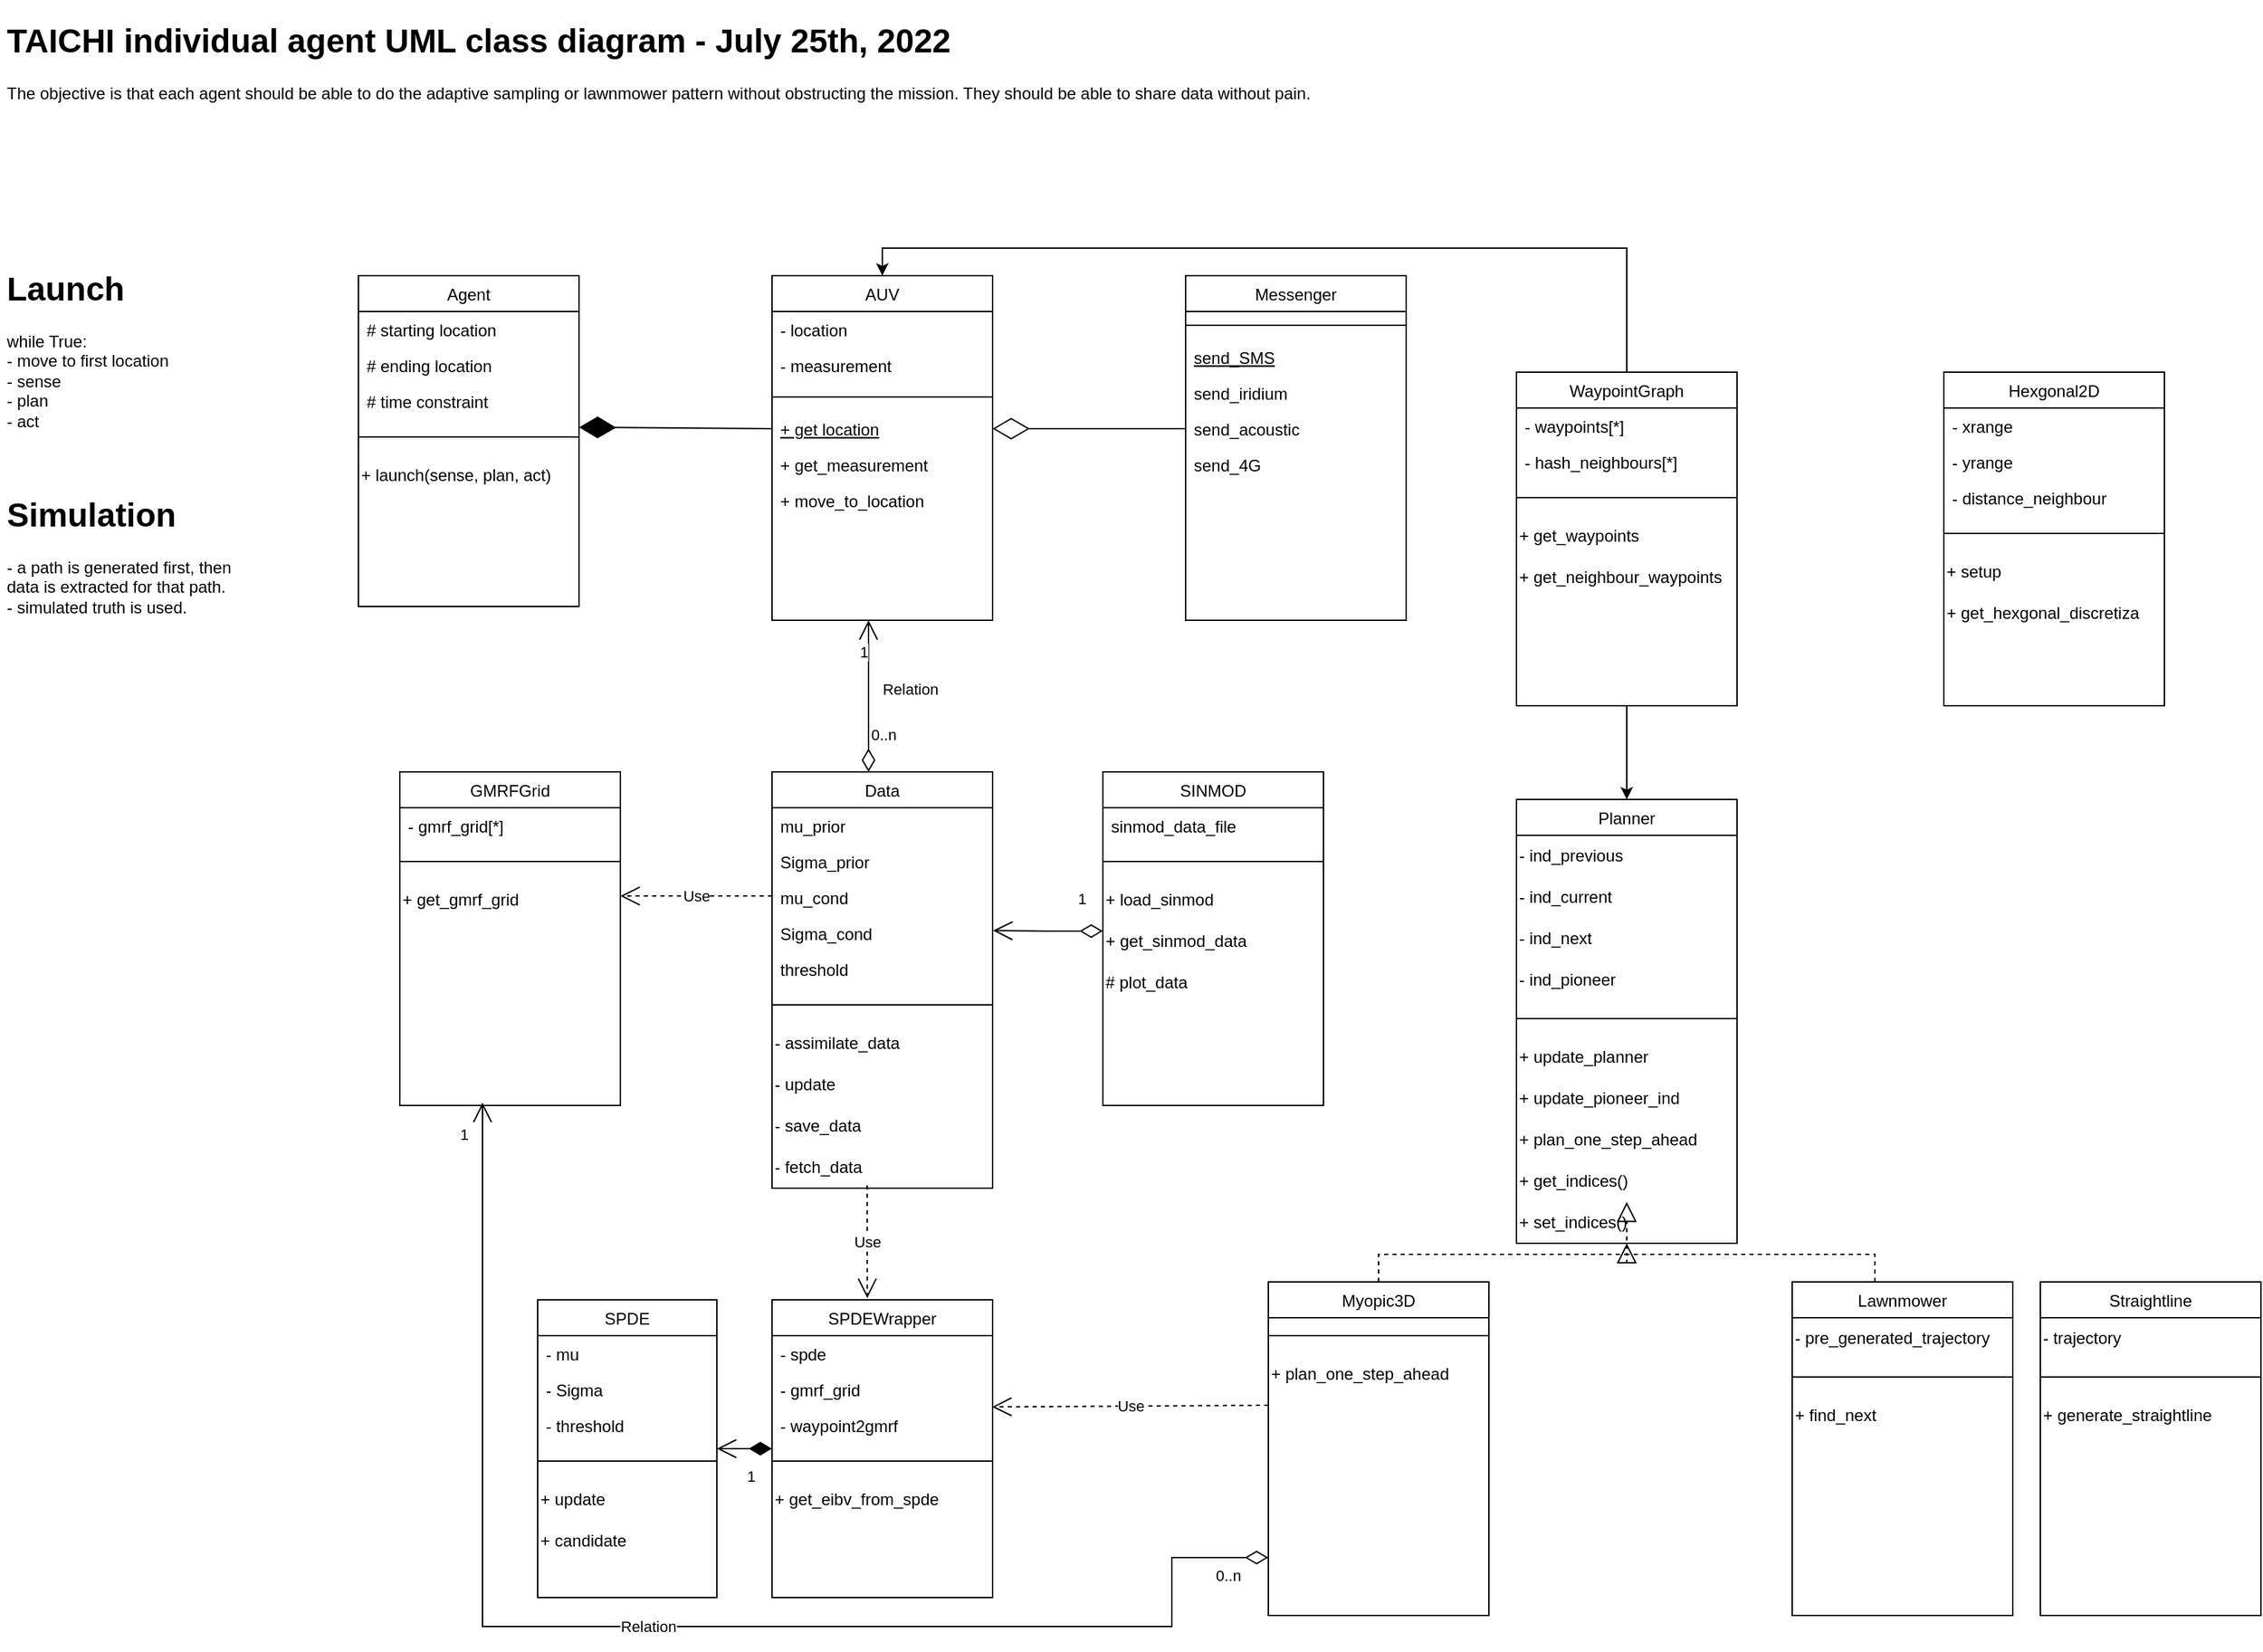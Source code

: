 <mxfile version="19.0.3" type="device"><diagram id="C5RBs43oDa-KdzZeNtuy" name="Page-1"><mxGraphModel dx="1666" dy="852" grid="1" gridSize="10" guides="1" tooltips="1" connect="1" arrows="1" fold="1" page="1" pageScale="1" pageWidth="4681" pageHeight="3300" math="0" shadow="0"><root><mxCell id="WIyWlLk6GJQsqaUBKTNV-0"/><mxCell id="WIyWlLk6GJQsqaUBKTNV-1" parent="WIyWlLk6GJQsqaUBKTNV-0"/><mxCell id="u6cWLPm3TQ6t4aNCsoLh-6" value="Agent" style="swimlane;fontStyle=0;align=center;verticalAlign=top;childLayout=stackLayout;horizontal=1;startSize=26;horizontalStack=0;resizeParent=1;resizeLast=0;collapsible=1;marginBottom=0;rounded=0;shadow=0;strokeWidth=1;" parent="WIyWlLk6GJQsqaUBKTNV-1" vertex="1"><mxGeometry x="350" y="490" width="160" height="240" as="geometry"><mxRectangle x="130" y="380" width="160" height="26" as="alternateBounds"/></mxGeometry></mxCell><mxCell id="u6cWLPm3TQ6t4aNCsoLh-7" value="# starting location" style="text;align=left;verticalAlign=top;spacingLeft=4;spacingRight=4;overflow=hidden;rotatable=0;points=[[0,0.5],[1,0.5]];portConstraint=eastwest;" parent="u6cWLPm3TQ6t4aNCsoLh-6" vertex="1"><mxGeometry y="26" width="160" height="26" as="geometry"/></mxCell><mxCell id="u6cWLPm3TQ6t4aNCsoLh-8" value="# ending location" style="text;align=left;verticalAlign=top;spacingLeft=4;spacingRight=4;overflow=hidden;rotatable=0;points=[[0,0.5],[1,0.5]];portConstraint=eastwest;rounded=0;shadow=0;html=0;" parent="u6cWLPm3TQ6t4aNCsoLh-6" vertex="1"><mxGeometry y="52" width="160" height="26" as="geometry"/></mxCell><mxCell id="u6cWLPm3TQ6t4aNCsoLh-19" value="# time constraint" style="text;align=left;verticalAlign=top;spacingLeft=4;spacingRight=4;overflow=hidden;rotatable=0;points=[[0,0.5],[1,0.5]];portConstraint=eastwest;rounded=0;shadow=0;html=0;" parent="u6cWLPm3TQ6t4aNCsoLh-6" vertex="1"><mxGeometry y="78" width="160" height="26" as="geometry"/></mxCell><mxCell id="u6cWLPm3TQ6t4aNCsoLh-9" value="" style="line;html=1;strokeWidth=1;align=left;verticalAlign=middle;spacingTop=-1;spacingLeft=3;spacingRight=3;rotatable=0;labelPosition=right;points=[];portConstraint=eastwest;" parent="u6cWLPm3TQ6t4aNCsoLh-6" vertex="1"><mxGeometry y="104" width="160" height="26" as="geometry"/></mxCell><mxCell id="u6cWLPm3TQ6t4aNCsoLh-21" value="+ launch(sense, plan, act)" style="text;html=1;strokeColor=none;fillColor=none;align=left;verticalAlign=middle;whiteSpace=wrap;rounded=0;" parent="u6cWLPm3TQ6t4aNCsoLh-6" vertex="1"><mxGeometry y="130" width="160" height="30" as="geometry"/></mxCell><mxCell id="u6cWLPm3TQ6t4aNCsoLh-12" value="AUV" style="swimlane;fontStyle=0;align=center;verticalAlign=top;childLayout=stackLayout;horizontal=1;startSize=26;horizontalStack=0;resizeParent=1;resizeLast=0;collapsible=1;marginBottom=0;rounded=0;shadow=0;strokeWidth=1;" parent="WIyWlLk6GJQsqaUBKTNV-1" vertex="1"><mxGeometry x="650" y="490" width="160" height="250" as="geometry"><mxRectangle x="130" y="380" width="160" height="26" as="alternateBounds"/></mxGeometry></mxCell><mxCell id="u6cWLPm3TQ6t4aNCsoLh-13" value="- location" style="text;align=left;verticalAlign=top;spacingLeft=4;spacingRight=4;overflow=hidden;rotatable=0;points=[[0,0.5],[1,0.5]];portConstraint=eastwest;" parent="u6cWLPm3TQ6t4aNCsoLh-12" vertex="1"><mxGeometry y="26" width="160" height="26" as="geometry"/></mxCell><mxCell id="u6cWLPm3TQ6t4aNCsoLh-23" value="- measurement" style="text;align=left;verticalAlign=top;spacingLeft=4;spacingRight=4;overflow=hidden;rotatable=0;points=[[0,0.5],[1,0.5]];portConstraint=eastwest;" parent="u6cWLPm3TQ6t4aNCsoLh-12" vertex="1"><mxGeometry y="52" width="160" height="26" as="geometry"/></mxCell><mxCell id="u6cWLPm3TQ6t4aNCsoLh-15" value="" style="line;html=1;strokeWidth=1;align=left;verticalAlign=middle;spacingTop=-1;spacingLeft=3;spacingRight=3;rotatable=0;labelPosition=right;points=[];portConstraint=eastwest;" parent="u6cWLPm3TQ6t4aNCsoLh-12" vertex="1"><mxGeometry y="78" width="160" height="20" as="geometry"/></mxCell><mxCell id="u6cWLPm3TQ6t4aNCsoLh-16" value="+ get location" style="text;align=left;verticalAlign=top;spacingLeft=4;spacingRight=4;overflow=hidden;rotatable=0;points=[[0,0.5],[1,0.5]];portConstraint=eastwest;fontStyle=4" parent="u6cWLPm3TQ6t4aNCsoLh-12" vertex="1"><mxGeometry y="98" width="160" height="26" as="geometry"/></mxCell><mxCell id="u6cWLPm3TQ6t4aNCsoLh-17" value="+ get_measurement" style="text;align=left;verticalAlign=top;spacingLeft=4;spacingRight=4;overflow=hidden;rotatable=0;points=[[0,0.5],[1,0.5]];portConstraint=eastwest;" parent="u6cWLPm3TQ6t4aNCsoLh-12" vertex="1"><mxGeometry y="124" width="160" height="26" as="geometry"/></mxCell><mxCell id="u6cWLPm3TQ6t4aNCsoLh-25" value="+ move_to_location" style="text;align=left;verticalAlign=top;spacingLeft=4;spacingRight=4;overflow=hidden;rotatable=0;points=[[0,0.5],[1,0.5]];portConstraint=eastwest;" parent="u6cWLPm3TQ6t4aNCsoLh-12" vertex="1"><mxGeometry y="150" width="160" height="26" as="geometry"/></mxCell><mxCell id="u6cWLPm3TQ6t4aNCsoLh-27" value="" style="endArrow=diamondThin;endFill=1;endSize=24;html=1;rounded=0;exitX=0;exitY=0.5;exitDx=0;exitDy=0;" parent="WIyWlLk6GJQsqaUBKTNV-1" source="u6cWLPm3TQ6t4aNCsoLh-16" edge="1"><mxGeometry width="160" relative="1" as="geometry"><mxPoint x="600" y="520" as="sourcePoint"/><mxPoint x="510" y="600" as="targetPoint"/></mxGeometry></mxCell><mxCell id="u6cWLPm3TQ6t4aNCsoLh-28" value="Messenger" style="swimlane;fontStyle=0;align=center;verticalAlign=top;childLayout=stackLayout;horizontal=1;startSize=26;horizontalStack=0;resizeParent=1;resizeLast=0;collapsible=1;marginBottom=0;rounded=0;shadow=0;strokeWidth=1;" parent="WIyWlLk6GJQsqaUBKTNV-1" vertex="1"><mxGeometry x="950" y="490" width="160" height="250" as="geometry"><mxRectangle x="130" y="380" width="160" height="26" as="alternateBounds"/></mxGeometry></mxCell><mxCell id="u6cWLPm3TQ6t4aNCsoLh-31" value="" style="line;html=1;strokeWidth=1;align=left;verticalAlign=middle;spacingTop=-1;spacingLeft=3;spacingRight=3;rotatable=0;labelPosition=right;points=[];portConstraint=eastwest;" parent="u6cWLPm3TQ6t4aNCsoLh-28" vertex="1"><mxGeometry y="26" width="160" height="20" as="geometry"/></mxCell><mxCell id="u6cWLPm3TQ6t4aNCsoLh-32" value="send_SMS" style="text;align=left;verticalAlign=top;spacingLeft=4;spacingRight=4;overflow=hidden;rotatable=0;points=[[0,0.5],[1,0.5]];portConstraint=eastwest;fontStyle=4" parent="u6cWLPm3TQ6t4aNCsoLh-28" vertex="1"><mxGeometry y="46" width="160" height="26" as="geometry"/></mxCell><mxCell id="u6cWLPm3TQ6t4aNCsoLh-33" value="send_iridium" style="text;align=left;verticalAlign=top;spacingLeft=4;spacingRight=4;overflow=hidden;rotatable=0;points=[[0,0.5],[1,0.5]];portConstraint=eastwest;" parent="u6cWLPm3TQ6t4aNCsoLh-28" vertex="1"><mxGeometry y="72" width="160" height="26" as="geometry"/></mxCell><mxCell id="u6cWLPm3TQ6t4aNCsoLh-34" value="send_acoustic" style="text;align=left;verticalAlign=top;spacingLeft=4;spacingRight=4;overflow=hidden;rotatable=0;points=[[0,0.5],[1,0.5]];portConstraint=eastwest;" parent="u6cWLPm3TQ6t4aNCsoLh-28" vertex="1"><mxGeometry y="98" width="160" height="26" as="geometry"/></mxCell><mxCell id="u6cWLPm3TQ6t4aNCsoLh-35" value="send_4G" style="text;align=left;verticalAlign=top;spacingLeft=4;spacingRight=4;overflow=hidden;rotatable=0;points=[[0,0.5],[1,0.5]];portConstraint=eastwest;" parent="u6cWLPm3TQ6t4aNCsoLh-28" vertex="1"><mxGeometry y="124" width="160" height="26" as="geometry"/></mxCell><mxCell id="u6cWLPm3TQ6t4aNCsoLh-36" value="" style="endArrow=diamondThin;endFill=0;endSize=24;html=1;rounded=0;exitX=0;exitY=0.5;exitDx=0;exitDy=0;entryX=1;entryY=0.5;entryDx=0;entryDy=0;" parent="WIyWlLk6GJQsqaUBKTNV-1" source="u6cWLPm3TQ6t4aNCsoLh-34" target="u6cWLPm3TQ6t4aNCsoLh-16" edge="1"><mxGeometry width="160" relative="1" as="geometry"><mxPoint x="760" y="440" as="sourcePoint"/><mxPoint x="920" y="440" as="targetPoint"/></mxGeometry></mxCell><mxCell id="u6cWLPm3TQ6t4aNCsoLh-37" value="Data" style="swimlane;fontStyle=0;align=center;verticalAlign=top;childLayout=stackLayout;horizontal=1;startSize=26;horizontalStack=0;resizeParent=1;resizeLast=0;collapsible=1;marginBottom=0;rounded=0;shadow=0;strokeWidth=1;" parent="WIyWlLk6GJQsqaUBKTNV-1" vertex="1"><mxGeometry x="650" y="850" width="160" height="302" as="geometry"><mxRectangle x="130" y="380" width="160" height="26" as="alternateBounds"/></mxGeometry></mxCell><mxCell id="u6cWLPm3TQ6t4aNCsoLh-40" value="mu_prior" style="text;align=left;verticalAlign=top;spacingLeft=4;spacingRight=4;overflow=hidden;rotatable=0;points=[[0,0.5],[1,0.5]];portConstraint=eastwest;rounded=0;shadow=0;html=0;" parent="u6cWLPm3TQ6t4aNCsoLh-37" vertex="1"><mxGeometry y="26" width="160" height="26" as="geometry"/></mxCell><mxCell id="lE3qkzFHBeCoeJft3JCm-26" value="Sigma_prior" style="text;align=left;verticalAlign=top;spacingLeft=4;spacingRight=4;overflow=hidden;rotatable=0;points=[[0,0.5],[1,0.5]];portConstraint=eastwest;rounded=0;shadow=0;html=0;" parent="u6cWLPm3TQ6t4aNCsoLh-37" vertex="1"><mxGeometry y="52" width="160" height="26" as="geometry"/></mxCell><mxCell id="lE3qkzFHBeCoeJft3JCm-28" value="mu_cond" style="text;align=left;verticalAlign=top;spacingLeft=4;spacingRight=4;overflow=hidden;rotatable=0;points=[[0,0.5],[1,0.5]];portConstraint=eastwest;rounded=0;shadow=0;html=0;" parent="u6cWLPm3TQ6t4aNCsoLh-37" vertex="1"><mxGeometry y="78" width="160" height="26" as="geometry"/></mxCell><mxCell id="lE3qkzFHBeCoeJft3JCm-29" value="Sigma_cond" style="text;align=left;verticalAlign=top;spacingLeft=4;spacingRight=4;overflow=hidden;rotatable=0;points=[[0,0.5],[1,0.5]];portConstraint=eastwest;rounded=0;shadow=0;html=0;" parent="u6cWLPm3TQ6t4aNCsoLh-37" vertex="1"><mxGeometry y="104" width="160" height="26" as="geometry"/></mxCell><mxCell id="lE3qkzFHBeCoeJft3JCm-30" value="threshold" style="text;align=left;verticalAlign=top;spacingLeft=4;spacingRight=4;overflow=hidden;rotatable=0;points=[[0,0.5],[1,0.5]];portConstraint=eastwest;rounded=0;shadow=0;html=0;" parent="u6cWLPm3TQ6t4aNCsoLh-37" vertex="1"><mxGeometry y="130" width="160" height="26" as="geometry"/></mxCell><mxCell id="u6cWLPm3TQ6t4aNCsoLh-41" value="" style="line;html=1;strokeWidth=1;align=left;verticalAlign=middle;spacingTop=-1;spacingLeft=3;spacingRight=3;rotatable=0;labelPosition=right;points=[];portConstraint=eastwest;" parent="u6cWLPm3TQ6t4aNCsoLh-37" vertex="1"><mxGeometry y="156" width="160" height="26" as="geometry"/></mxCell><mxCell id="u6cWLPm3TQ6t4aNCsoLh-42" value="- assimilate_data" style="text;html=1;strokeColor=none;fillColor=none;align=left;verticalAlign=middle;whiteSpace=wrap;rounded=0;" parent="u6cWLPm3TQ6t4aNCsoLh-37" vertex="1"><mxGeometry y="182" width="160" height="30" as="geometry"/></mxCell><mxCell id="u6cWLPm3TQ6t4aNCsoLh-44" value="- update" style="text;html=1;strokeColor=none;fillColor=none;align=left;verticalAlign=middle;whiteSpace=wrap;rounded=0;" parent="u6cWLPm3TQ6t4aNCsoLh-37" vertex="1"><mxGeometry y="212" width="160" height="30" as="geometry"/></mxCell><mxCell id="VZr2xBQ3GOZntAXpBl4n-0" value="- save_data" style="text;html=1;strokeColor=none;fillColor=none;align=left;verticalAlign=middle;whiteSpace=wrap;rounded=0;" parent="u6cWLPm3TQ6t4aNCsoLh-37" vertex="1"><mxGeometry y="242" width="160" height="30" as="geometry"/></mxCell><mxCell id="VZr2xBQ3GOZntAXpBl4n-1" value="- fetch_data" style="text;html=1;strokeColor=none;fillColor=none;align=left;verticalAlign=middle;whiteSpace=wrap;rounded=0;" parent="u6cWLPm3TQ6t4aNCsoLh-37" vertex="1"><mxGeometry y="272" width="160" height="30" as="geometry"/></mxCell><mxCell id="u6cWLPm3TQ6t4aNCsoLh-53" value="Myopic3D" style="swimlane;fontStyle=0;align=center;verticalAlign=top;childLayout=stackLayout;horizontal=1;startSize=26;horizontalStack=0;resizeParent=1;resizeLast=0;collapsible=1;marginBottom=0;rounded=0;shadow=0;strokeWidth=1;" parent="WIyWlLk6GJQsqaUBKTNV-1" vertex="1"><mxGeometry x="1010" y="1220" width="160" height="242" as="geometry"><mxRectangle x="130" y="380" width="160" height="26" as="alternateBounds"/></mxGeometry></mxCell><mxCell id="u6cWLPm3TQ6t4aNCsoLh-57" value="" style="line;html=1;strokeWidth=1;align=left;verticalAlign=middle;spacingTop=-1;spacingLeft=3;spacingRight=3;rotatable=0;labelPosition=right;points=[];portConstraint=eastwest;" parent="u6cWLPm3TQ6t4aNCsoLh-53" vertex="1"><mxGeometry y="26" width="160" height="26" as="geometry"/></mxCell><mxCell id="u6cWLPm3TQ6t4aNCsoLh-59" value="+ plan_one_step_ahead" style="text;html=1;strokeColor=none;fillColor=none;align=left;verticalAlign=middle;whiteSpace=wrap;rounded=0;" parent="u6cWLPm3TQ6t4aNCsoLh-53" vertex="1"><mxGeometry y="52" width="160" height="30" as="geometry"/></mxCell><mxCell id="u6cWLPm3TQ6t4aNCsoLh-63" value="SINMOD" style="swimlane;fontStyle=0;align=center;verticalAlign=top;childLayout=stackLayout;horizontal=1;startSize=26;horizontalStack=0;resizeParent=1;resizeLast=0;collapsible=1;marginBottom=0;rounded=0;shadow=0;strokeWidth=1;" parent="WIyWlLk6GJQsqaUBKTNV-1" vertex="1"><mxGeometry x="890" y="850" width="160" height="242" as="geometry"><mxRectangle x="130" y="380" width="160" height="26" as="alternateBounds"/></mxGeometry></mxCell><mxCell id="u6cWLPm3TQ6t4aNCsoLh-64" value="sinmod_data_file" style="text;align=left;verticalAlign=top;spacingLeft=4;spacingRight=4;overflow=hidden;rotatable=0;points=[[0,0.5],[1,0.5]];portConstraint=eastwest;rounded=0;shadow=0;html=0;" parent="u6cWLPm3TQ6t4aNCsoLh-63" vertex="1"><mxGeometry y="26" width="160" height="26" as="geometry"/></mxCell><mxCell id="u6cWLPm3TQ6t4aNCsoLh-67" value="" style="line;html=1;strokeWidth=1;align=left;verticalAlign=middle;spacingTop=-1;spacingLeft=3;spacingRight=3;rotatable=0;labelPosition=right;points=[];portConstraint=eastwest;" parent="u6cWLPm3TQ6t4aNCsoLh-63" vertex="1"><mxGeometry y="52" width="160" height="26" as="geometry"/></mxCell><mxCell id="u6cWLPm3TQ6t4aNCsoLh-68" value="+ load_sinmod" style="text;html=1;strokeColor=none;fillColor=none;align=left;verticalAlign=middle;whiteSpace=wrap;rounded=0;" parent="u6cWLPm3TQ6t4aNCsoLh-63" vertex="1"><mxGeometry y="78" width="160" height="30" as="geometry"/></mxCell><mxCell id="u6cWLPm3TQ6t4aNCsoLh-69" value="+ get_sinmod_data" style="text;html=1;strokeColor=none;fillColor=none;align=left;verticalAlign=middle;whiteSpace=wrap;rounded=0;" parent="u6cWLPm3TQ6t4aNCsoLh-63" vertex="1"><mxGeometry y="108" width="160" height="30" as="geometry"/></mxCell><mxCell id="u6cWLPm3TQ6t4aNCsoLh-70" value="# plot_data" style="text;html=1;strokeColor=none;fillColor=none;align=left;verticalAlign=middle;whiteSpace=wrap;rounded=0;" parent="u6cWLPm3TQ6t4aNCsoLh-63" vertex="1"><mxGeometry y="138" width="160" height="30" as="geometry"/></mxCell><mxCell id="u6cWLPm3TQ6t4aNCsoLh-86" value="GMRFGrid" style="swimlane;fontStyle=0;align=center;verticalAlign=top;childLayout=stackLayout;horizontal=1;startSize=26;horizontalStack=0;resizeParent=1;resizeLast=0;collapsible=1;marginBottom=0;rounded=0;shadow=0;strokeWidth=1;" parent="WIyWlLk6GJQsqaUBKTNV-1" vertex="1"><mxGeometry x="380" y="850" width="160" height="242" as="geometry"><mxRectangle x="130" y="380" width="160" height="26" as="alternateBounds"/></mxGeometry></mxCell><mxCell id="u6cWLPm3TQ6t4aNCsoLh-87" value="- gmrf_grid[*]" style="text;align=left;verticalAlign=top;spacingLeft=4;spacingRight=4;overflow=hidden;rotatable=0;points=[[0,0.5],[1,0.5]];portConstraint=eastwest;rounded=0;shadow=0;html=0;" parent="u6cWLPm3TQ6t4aNCsoLh-86" vertex="1"><mxGeometry y="26" width="160" height="26" as="geometry"/></mxCell><mxCell id="u6cWLPm3TQ6t4aNCsoLh-90" value="" style="line;html=1;strokeWidth=1;align=left;verticalAlign=middle;spacingTop=-1;spacingLeft=3;spacingRight=3;rotatable=0;labelPosition=right;points=[];portConstraint=eastwest;" parent="u6cWLPm3TQ6t4aNCsoLh-86" vertex="1"><mxGeometry y="52" width="160" height="26" as="geometry"/></mxCell><mxCell id="u6cWLPm3TQ6t4aNCsoLh-91" value="+ get_gmrf_grid" style="text;html=1;strokeColor=none;fillColor=none;align=left;verticalAlign=middle;whiteSpace=wrap;rounded=0;" parent="u6cWLPm3TQ6t4aNCsoLh-86" vertex="1"><mxGeometry y="78" width="160" height="30" as="geometry"/></mxCell><mxCell id="u6cWLPm3TQ6t4aNCsoLh-93" value="Planner" style="swimlane;fontStyle=0;align=center;verticalAlign=top;childLayout=stackLayout;horizontal=1;startSize=26;horizontalStack=0;resizeParent=1;resizeLast=0;collapsible=1;marginBottom=0;rounded=0;shadow=0;strokeWidth=1;" parent="WIyWlLk6GJQsqaUBKTNV-1" vertex="1"><mxGeometry x="1190" y="870" width="160" height="322" as="geometry"><mxRectangle x="130" y="380" width="160" height="26" as="alternateBounds"/></mxGeometry></mxCell><mxCell id="u6cWLPm3TQ6t4aNCsoLh-98" value="- ind_previous" style="text;html=1;strokeColor=none;fillColor=none;align=left;verticalAlign=middle;whiteSpace=wrap;rounded=0;" parent="u6cWLPm3TQ6t4aNCsoLh-93" vertex="1"><mxGeometry y="26" width="160" height="30" as="geometry"/></mxCell><mxCell id="u6cWLPm3TQ6t4aNCsoLh-99" value="- ind_current" style="text;html=1;strokeColor=none;fillColor=none;align=left;verticalAlign=middle;whiteSpace=wrap;rounded=0;" parent="u6cWLPm3TQ6t4aNCsoLh-93" vertex="1"><mxGeometry y="56" width="160" height="30" as="geometry"/></mxCell><mxCell id="u6cWLPm3TQ6t4aNCsoLh-100" value="- ind_next" style="text;html=1;strokeColor=none;fillColor=none;align=left;verticalAlign=middle;whiteSpace=wrap;rounded=0;" parent="u6cWLPm3TQ6t4aNCsoLh-93" vertex="1"><mxGeometry y="86" width="160" height="30" as="geometry"/></mxCell><mxCell id="u6cWLPm3TQ6t4aNCsoLh-101" value="- ind_pioneer" style="text;html=1;strokeColor=none;fillColor=none;align=left;verticalAlign=middle;whiteSpace=wrap;rounded=0;" parent="u6cWLPm3TQ6t4aNCsoLh-93" vertex="1"><mxGeometry y="116" width="160" height="30" as="geometry"/></mxCell><mxCell id="u6cWLPm3TQ6t4aNCsoLh-94" value="" style="line;html=1;strokeWidth=1;align=left;verticalAlign=middle;spacingTop=-1;spacingLeft=3;spacingRight=3;rotatable=0;labelPosition=right;points=[];portConstraint=eastwest;" parent="u6cWLPm3TQ6t4aNCsoLh-93" vertex="1"><mxGeometry y="146" width="160" height="26" as="geometry"/></mxCell><mxCell id="u6cWLPm3TQ6t4aNCsoLh-95" value="+ update_planner" style="text;html=1;strokeColor=none;fillColor=none;align=left;verticalAlign=middle;whiteSpace=wrap;rounded=0;" parent="u6cWLPm3TQ6t4aNCsoLh-93" vertex="1"><mxGeometry y="172" width="160" height="30" as="geometry"/></mxCell><mxCell id="VZr2xBQ3GOZntAXpBl4n-14" value="+ update_pioneer_ind" style="text;html=1;strokeColor=none;fillColor=none;align=left;verticalAlign=middle;whiteSpace=wrap;rounded=0;" parent="u6cWLPm3TQ6t4aNCsoLh-93" vertex="1"><mxGeometry y="202" width="160" height="30" as="geometry"/></mxCell><mxCell id="u6cWLPm3TQ6t4aNCsoLh-96" value="+ plan_one_step_ahead" style="text;html=1;strokeColor=none;fillColor=none;align=left;verticalAlign=middle;whiteSpace=wrap;rounded=0;" parent="u6cWLPm3TQ6t4aNCsoLh-93" vertex="1"><mxGeometry y="232" width="160" height="30" as="geometry"/></mxCell><mxCell id="lE3qkzFHBeCoeJft3JCm-24" value="+ get_indices()" style="text;html=1;strokeColor=none;fillColor=none;align=left;verticalAlign=middle;whiteSpace=wrap;rounded=0;" parent="u6cWLPm3TQ6t4aNCsoLh-93" vertex="1"><mxGeometry y="262" width="160" height="30" as="geometry"/></mxCell><mxCell id="lE3qkzFHBeCoeJft3JCm-25" value="+ set_indices()" style="text;html=1;strokeColor=none;fillColor=none;align=left;verticalAlign=middle;whiteSpace=wrap;rounded=0;" parent="u6cWLPm3TQ6t4aNCsoLh-93" vertex="1"><mxGeometry y="292" width="160" height="30" as="geometry"/></mxCell><mxCell id="lE3qkzFHBeCoeJft3JCm-18" value="Lawnmower" style="swimlane;fontStyle=0;align=center;verticalAlign=top;childLayout=stackLayout;horizontal=1;startSize=26;horizontalStack=0;resizeParent=1;resizeLast=0;collapsible=1;marginBottom=0;rounded=0;shadow=0;strokeWidth=1;" parent="WIyWlLk6GJQsqaUBKTNV-1" vertex="1"><mxGeometry x="1390" y="1220" width="160" height="242" as="geometry"><mxRectangle x="130" y="380" width="160" height="26" as="alternateBounds"/></mxGeometry></mxCell><mxCell id="lE3qkzFHBeCoeJft3JCm-23" value="- pre_generated_trajectory" style="text;html=1;strokeColor=none;fillColor=none;align=left;verticalAlign=middle;whiteSpace=wrap;rounded=0;" parent="lE3qkzFHBeCoeJft3JCm-18" vertex="1"><mxGeometry y="26" width="160" height="30" as="geometry"/></mxCell><mxCell id="lE3qkzFHBeCoeJft3JCm-19" value="" style="line;html=1;strokeWidth=1;align=left;verticalAlign=middle;spacingTop=-1;spacingLeft=3;spacingRight=3;rotatable=0;labelPosition=right;points=[];portConstraint=eastwest;" parent="lE3qkzFHBeCoeJft3JCm-18" vertex="1"><mxGeometry y="56" width="160" height="26" as="geometry"/></mxCell><mxCell id="lE3qkzFHBeCoeJft3JCm-21" value="+ find_next" style="text;html=1;strokeColor=none;fillColor=none;align=left;verticalAlign=middle;whiteSpace=wrap;rounded=0;" parent="lE3qkzFHBeCoeJft3JCm-18" vertex="1"><mxGeometry y="82" width="160" height="30" as="geometry"/></mxCell><mxCell id="lE3qkzFHBeCoeJft3JCm-31" value="" style="endArrow=block;dashed=1;endFill=0;endSize=12;html=1;rounded=0;entryX=0.5;entryY=1;entryDx=0;entryDy=0;exitX=0.5;exitY=0;exitDx=0;exitDy=0;" parent="WIyWlLk6GJQsqaUBKTNV-1" source="u6cWLPm3TQ6t4aNCsoLh-53" target="lE3qkzFHBeCoeJft3JCm-25" edge="1"><mxGeometry width="160" relative="1" as="geometry"><mxPoint x="1160" y="1040" as="sourcePoint"/><mxPoint x="1320" y="1040" as="targetPoint"/><Array as="points"><mxPoint x="1090" y="1200"/><mxPoint x="1270" y="1200"/></Array></mxGeometry></mxCell><mxCell id="lE3qkzFHBeCoeJft3JCm-37" value="" style="endArrow=block;dashed=1;endFill=0;endSize=12;html=1;rounded=0;entryX=0.5;entryY=1;entryDx=0;entryDy=0;exitX=0.5;exitY=0;exitDx=0;exitDy=0;" parent="WIyWlLk6GJQsqaUBKTNV-1" edge="1"><mxGeometry width="160" relative="1" as="geometry"><mxPoint x="1450.0" y="1220" as="sourcePoint"/><mxPoint x="1270.0" y="1162" as="targetPoint"/><Array as="points"><mxPoint x="1450.0" y="1200"/><mxPoint x="1270.0" y="1200"/></Array></mxGeometry></mxCell><mxCell id="lE3qkzFHBeCoeJft3JCm-42" value="Use" style="endArrow=open;endSize=12;dashed=1;html=1;rounded=0;entryX=1;entryY=0.402;entryDx=0;entryDy=0;entryPerimeter=0;" parent="WIyWlLk6GJQsqaUBKTNV-1" target="u6cWLPm3TQ6t4aNCsoLh-91" edge="1"><mxGeometry width="160" relative="1" as="geometry"><mxPoint x="650" y="940" as="sourcePoint"/><mxPoint x="690" y="840" as="targetPoint"/></mxGeometry></mxCell><mxCell id="lE3qkzFHBeCoeJft3JCm-50" value="1" style="endArrow=open;html=1;endSize=12;startArrow=diamondThin;startSize=14;startFill=0;edgeStyle=orthogonalEdgeStyle;align=left;verticalAlign=bottom;rounded=0;exitX=0;exitY=0.25;exitDx=0;exitDy=0;entryX=1.002;entryY=0.427;entryDx=0;entryDy=0;entryPerimeter=0;" parent="WIyWlLk6GJQsqaUBKTNV-1" source="u6cWLPm3TQ6t4aNCsoLh-69" target="lE3qkzFHBeCoeJft3JCm-29" edge="1"><mxGeometry x="-0.5" y="-15" relative="1" as="geometry"><mxPoint x="830" y="810" as="sourcePoint"/><mxPoint x="990" y="810" as="targetPoint"/><mxPoint as="offset"/></mxGeometry></mxCell><mxCell id="lE3qkzFHBeCoeJft3JCm-51" value="Use" style="endArrow=open;endSize=12;dashed=1;html=1;rounded=0;exitX=0;exitY=0.25;exitDx=0;exitDy=0;entryX=0.998;entryY=0.989;entryDx=0;entryDy=0;entryPerimeter=0;" parent="WIyWlLk6GJQsqaUBKTNV-1" edge="1"><mxGeometry width="160" relative="1" as="geometry"><mxPoint x="1010" y="1309.5" as="sourcePoint"/><mxPoint x="809.68" y="1310.714" as="targetPoint"/></mxGeometry></mxCell><mxCell id="lE3qkzFHBeCoeJft3JCm-52" value="Use" style="endArrow=open;endSize=12;dashed=1;html=1;rounded=0;entryX=0.432;entryY=-0.006;entryDx=0;entryDy=0;entryPerimeter=0;" parent="WIyWlLk6GJQsqaUBKTNV-1" edge="1"><mxGeometry width="160" relative="1" as="geometry"><mxPoint x="719" y="1150" as="sourcePoint"/><mxPoint x="719.12" y="1231.704" as="targetPoint"/></mxGeometry></mxCell><mxCell id="lE3qkzFHBeCoeJft3JCm-53" value="Relation" style="endArrow=open;html=1;endSize=12;startArrow=diamondThin;startSize=14;startFill=0;edgeStyle=orthogonalEdgeStyle;rounded=0;" parent="WIyWlLk6GJQsqaUBKTNV-1" edge="1"><mxGeometry relative="1" as="geometry"><mxPoint x="1010" y="1420" as="sourcePoint"/><mxPoint x="440" y="1090" as="targetPoint"/><Array as="points"><mxPoint x="940" y="1420"/><mxPoint x="940" y="1470"/><mxPoint x="440" y="1470"/></Array></mxGeometry></mxCell><mxCell id="lE3qkzFHBeCoeJft3JCm-54" value="0..n" style="edgeLabel;resizable=0;html=1;align=left;verticalAlign=top;" parent="lE3qkzFHBeCoeJft3JCm-53" connectable="0" vertex="1"><mxGeometry x="-1" relative="1" as="geometry"><mxPoint x="-40" as="offset"/></mxGeometry></mxCell><mxCell id="lE3qkzFHBeCoeJft3JCm-55" value="1" style="edgeLabel;resizable=0;html=1;align=right;verticalAlign=top;" parent="lE3qkzFHBeCoeJft3JCm-53" connectable="0" vertex="1"><mxGeometry x="1" relative="1" as="geometry"><mxPoint x="-10" y="10" as="offset"/></mxGeometry></mxCell><mxCell id="lE3qkzFHBeCoeJft3JCm-56" value="Straightline" style="swimlane;fontStyle=0;align=center;verticalAlign=top;childLayout=stackLayout;horizontal=1;startSize=26;horizontalStack=0;resizeParent=1;resizeLast=0;collapsible=1;marginBottom=0;rounded=0;shadow=0;strokeWidth=1;" parent="WIyWlLk6GJQsqaUBKTNV-1" vertex="1"><mxGeometry x="1570" y="1220" width="160" height="242" as="geometry"><mxRectangle x="130" y="380" width="160" height="26" as="alternateBounds"/></mxGeometry></mxCell><mxCell id="lE3qkzFHBeCoeJft3JCm-57" value="- trajectory" style="text;html=1;strokeColor=none;fillColor=none;align=left;verticalAlign=middle;whiteSpace=wrap;rounded=0;" parent="lE3qkzFHBeCoeJft3JCm-56" vertex="1"><mxGeometry y="26" width="160" height="30" as="geometry"/></mxCell><mxCell id="lE3qkzFHBeCoeJft3JCm-58" value="" style="line;html=1;strokeWidth=1;align=left;verticalAlign=middle;spacingTop=-1;spacingLeft=3;spacingRight=3;rotatable=0;labelPosition=right;points=[];portConstraint=eastwest;" parent="lE3qkzFHBeCoeJft3JCm-56" vertex="1"><mxGeometry y="56" width="160" height="26" as="geometry"/></mxCell><mxCell id="lE3qkzFHBeCoeJft3JCm-59" value="+ generate_straightline" style="text;html=1;strokeColor=none;fillColor=none;align=left;verticalAlign=middle;whiteSpace=wrap;rounded=0;" parent="lE3qkzFHBeCoeJft3JCm-56" vertex="1"><mxGeometry y="82" width="160" height="30" as="geometry"/></mxCell><mxCell id="lE3qkzFHBeCoeJft3JCm-64" value="SPDEWrapper" style="swimlane;fontStyle=0;align=center;verticalAlign=top;childLayout=stackLayout;horizontal=1;startSize=26;horizontalStack=0;resizeParent=1;resizeLast=0;collapsible=1;marginBottom=0;rounded=0;shadow=0;strokeWidth=1;" parent="WIyWlLk6GJQsqaUBKTNV-1" vertex="1"><mxGeometry x="650" y="1233" width="160" height="216" as="geometry"><mxRectangle x="130" y="380" width="160" height="26" as="alternateBounds"/></mxGeometry></mxCell><mxCell id="lE3qkzFHBeCoeJft3JCm-65" value="- spde" style="text;align=left;verticalAlign=top;spacingLeft=4;spacingRight=4;overflow=hidden;rotatable=0;points=[[0,0.5],[1,0.5]];portConstraint=eastwest;rounded=0;shadow=0;html=0;" parent="lE3qkzFHBeCoeJft3JCm-64" vertex="1"><mxGeometry y="26" width="160" height="26" as="geometry"/></mxCell><mxCell id="lE3qkzFHBeCoeJft3JCm-80" value="- gmrf_grid" style="text;align=left;verticalAlign=top;spacingLeft=4;spacingRight=4;overflow=hidden;rotatable=0;points=[[0,0.5],[1,0.5]];portConstraint=eastwest;rounded=0;shadow=0;html=0;" parent="lE3qkzFHBeCoeJft3JCm-64" vertex="1"><mxGeometry y="52" width="160" height="26" as="geometry"/></mxCell><mxCell id="lE3qkzFHBeCoeJft3JCm-81" value="- waypoint2gmrf" style="text;align=left;verticalAlign=top;spacingLeft=4;spacingRight=4;overflow=hidden;rotatable=0;points=[[0,0.5],[1,0.5]];portConstraint=eastwest;rounded=0;shadow=0;html=0;" parent="lE3qkzFHBeCoeJft3JCm-64" vertex="1"><mxGeometry y="78" width="160" height="26" as="geometry"/></mxCell><mxCell id="lE3qkzFHBeCoeJft3JCm-68" value="" style="line;html=1;strokeWidth=1;align=left;verticalAlign=middle;spacingTop=-1;spacingLeft=3;spacingRight=3;rotatable=0;labelPosition=right;points=[];portConstraint=eastwest;" parent="lE3qkzFHBeCoeJft3JCm-64" vertex="1"><mxGeometry y="104" width="160" height="26" as="geometry"/></mxCell><mxCell id="lE3qkzFHBeCoeJft3JCm-69" value="+ get_eibv_from_spde" style="text;html=1;strokeColor=none;fillColor=none;align=left;verticalAlign=middle;whiteSpace=wrap;rounded=0;" parent="lE3qkzFHBeCoeJft3JCm-64" vertex="1"><mxGeometry y="130" width="160" height="30" as="geometry"/></mxCell><mxCell id="lE3qkzFHBeCoeJft3JCm-71" value="SPDE" style="swimlane;fontStyle=0;align=center;verticalAlign=top;childLayout=stackLayout;horizontal=1;startSize=26;horizontalStack=0;resizeParent=1;resizeLast=0;collapsible=1;marginBottom=0;rounded=0;shadow=0;strokeWidth=1;" parent="WIyWlLk6GJQsqaUBKTNV-1" vertex="1"><mxGeometry x="480" y="1233" width="130" height="216" as="geometry"><mxRectangle x="130" y="380" width="160" height="26" as="alternateBounds"/></mxGeometry></mxCell><mxCell id="lE3qkzFHBeCoeJft3JCm-72" value="- mu" style="text;align=left;verticalAlign=top;spacingLeft=4;spacingRight=4;overflow=hidden;rotatable=0;points=[[0,0.5],[1,0.5]];portConstraint=eastwest;rounded=0;shadow=0;html=0;" parent="lE3qkzFHBeCoeJft3JCm-71" vertex="1"><mxGeometry y="26" width="130" height="26" as="geometry"/></mxCell><mxCell id="lE3qkzFHBeCoeJft3JCm-73" value="- Sigma" style="text;align=left;verticalAlign=top;spacingLeft=4;spacingRight=4;overflow=hidden;rotatable=0;points=[[0,0.5],[1,0.5]];portConstraint=eastwest;rounded=0;shadow=0;html=0;" parent="lE3qkzFHBeCoeJft3JCm-71" vertex="1"><mxGeometry y="52" width="130" height="26" as="geometry"/></mxCell><mxCell id="lE3qkzFHBeCoeJft3JCm-74" value="- threshold" style="text;align=left;verticalAlign=top;spacingLeft=4;spacingRight=4;overflow=hidden;rotatable=0;points=[[0,0.5],[1,0.5]];portConstraint=eastwest;rounded=0;shadow=0;html=0;" parent="lE3qkzFHBeCoeJft3JCm-71" vertex="1"><mxGeometry y="78" width="130" height="26" as="geometry"/></mxCell><mxCell id="lE3qkzFHBeCoeJft3JCm-75" value="" style="line;html=1;strokeWidth=1;align=left;verticalAlign=middle;spacingTop=-1;spacingLeft=3;spacingRight=3;rotatable=0;labelPosition=right;points=[];portConstraint=eastwest;" parent="lE3qkzFHBeCoeJft3JCm-71" vertex="1"><mxGeometry y="104" width="130" height="26" as="geometry"/></mxCell><mxCell id="lE3qkzFHBeCoeJft3JCm-76" value="+ update" style="text;html=1;strokeColor=none;fillColor=none;align=left;verticalAlign=middle;whiteSpace=wrap;rounded=0;" parent="lE3qkzFHBeCoeJft3JCm-71" vertex="1"><mxGeometry y="130" width="130" height="30" as="geometry"/></mxCell><mxCell id="lE3qkzFHBeCoeJft3JCm-77" value="+ candidate" style="text;html=1;strokeColor=none;fillColor=none;align=left;verticalAlign=middle;whiteSpace=wrap;rounded=0;" parent="lE3qkzFHBeCoeJft3JCm-71" vertex="1"><mxGeometry y="160" width="130" height="30" as="geometry"/></mxCell><mxCell id="lE3qkzFHBeCoeJft3JCm-78" value="1" style="endArrow=open;html=1;endSize=12;startArrow=diamondThin;startSize=14;startFill=1;edgeStyle=orthogonalEdgeStyle;align=left;verticalAlign=bottom;rounded=0;exitX=0;exitY=0.5;exitDx=0;exitDy=0;entryX=1;entryY=0.5;entryDx=0;entryDy=0;" parent="WIyWlLk6GJQsqaUBKTNV-1" source="lE3qkzFHBeCoeJft3JCm-64" target="lE3qkzFHBeCoeJft3JCm-71" edge="1"><mxGeometry y="29" relative="1" as="geometry"><mxPoint x="630" y="1399" as="sourcePoint"/><mxPoint x="790" y="1400" as="targetPoint"/><mxPoint as="offset"/></mxGeometry></mxCell><mxCell id="lE3qkzFHBeCoeJft3JCm-86" value="&lt;h1&gt;Launch&lt;/h1&gt;&lt;div&gt;while True:&amp;nbsp;&lt;/div&gt;&lt;div&gt;- move to first location&lt;/div&gt;&lt;div&gt;- sense&lt;/div&gt;&lt;div&gt;- plan&lt;/div&gt;&lt;div&gt;- act&lt;/div&gt;" style="text;html=1;strokeColor=none;fillColor=none;spacing=5;spacingTop=-20;whiteSpace=wrap;overflow=hidden;rounded=0;" parent="WIyWlLk6GJQsqaUBKTNV-1" vertex="1"><mxGeometry x="90" y="480" width="190" height="120" as="geometry"/></mxCell><mxCell id="lE3qkzFHBeCoeJft3JCm-88" value="&lt;h1&gt;Simulation&lt;/h1&gt;&lt;div&gt;- a path is generated first, then data is extracted for that path.&lt;/div&gt;&lt;div&gt;- simulated truth is used.&amp;nbsp;&lt;/div&gt;" style="text;html=1;strokeColor=none;fillColor=none;spacing=5;spacingTop=-20;whiteSpace=wrap;overflow=hidden;rounded=0;" parent="WIyWlLk6GJQsqaUBKTNV-1" vertex="1"><mxGeometry x="90" y="644" width="190" height="120" as="geometry"/></mxCell><mxCell id="7iUg0sL3hbKOepyehVSJ-0" value="&lt;h1&gt;TAICHI individual agent UML class diagram - July 25th, 2022&lt;/h1&gt;&lt;div&gt;The objective is that each agent should be able to do the adaptive sampling or lawnmower pattern without obstructing the mission. They should be able to share data without pain.&amp;nbsp;&lt;/div&gt;" style="text;html=1;strokeColor=none;fillColor=none;spacing=5;spacingTop=-20;whiteSpace=wrap;overflow=hidden;rounded=0;" parent="WIyWlLk6GJQsqaUBKTNV-1" vertex="1"><mxGeometry x="90" y="300" width="1360" height="120" as="geometry"/></mxCell><mxCell id="VZr2xBQ3GOZntAXpBl4n-2" value="Relation" style="endArrow=open;html=1;endSize=12;startArrow=diamondThin;startSize=14;startFill=0;edgeStyle=orthogonalEdgeStyle;rounded=0;" parent="WIyWlLk6GJQsqaUBKTNV-1" edge="1"><mxGeometry x="0.091" y="-30" relative="1" as="geometry"><mxPoint x="720" y="850" as="sourcePoint"/><mxPoint x="720" y="740" as="targetPoint"/><mxPoint as="offset"/><Array as="points"><mxPoint x="720" y="760"/></Array></mxGeometry></mxCell><mxCell id="VZr2xBQ3GOZntAXpBl4n-3" value="0..n" style="edgeLabel;resizable=0;html=1;align=left;verticalAlign=top;" parent="VZr2xBQ3GOZntAXpBl4n-2" connectable="0" vertex="1"><mxGeometry x="-1" relative="1" as="geometry"><mxPoint y="-40" as="offset"/></mxGeometry></mxCell><mxCell id="VZr2xBQ3GOZntAXpBl4n-4" value="1" style="edgeLabel;resizable=0;html=1;align=right;verticalAlign=top;" parent="VZr2xBQ3GOZntAXpBl4n-2" connectable="0" vertex="1"><mxGeometry x="1" relative="1" as="geometry"><mxPoint y="10" as="offset"/></mxGeometry></mxCell><mxCell id="VZr2xBQ3GOZntAXpBl4n-12" style="edgeStyle=orthogonalEdgeStyle;rounded=0;orthogonalLoop=1;jettySize=auto;html=1;" parent="WIyWlLk6GJQsqaUBKTNV-1" source="VZr2xBQ3GOZntAXpBl4n-6" target="u6cWLPm3TQ6t4aNCsoLh-93" edge="1"><mxGeometry relative="1" as="geometry"/></mxCell><mxCell id="VZr2xBQ3GOZntAXpBl4n-13" style="edgeStyle=orthogonalEdgeStyle;rounded=0;orthogonalLoop=1;jettySize=auto;html=1;entryX=0.5;entryY=0;entryDx=0;entryDy=0;" parent="WIyWlLk6GJQsqaUBKTNV-1" source="VZr2xBQ3GOZntAXpBl4n-6" target="u6cWLPm3TQ6t4aNCsoLh-12" edge="1"><mxGeometry relative="1" as="geometry"><Array as="points"><mxPoint x="1270" y="470"/><mxPoint x="730" y="470"/></Array></mxGeometry></mxCell><mxCell id="VZr2xBQ3GOZntAXpBl4n-6" value="WaypointGraph" style="swimlane;fontStyle=0;align=center;verticalAlign=top;childLayout=stackLayout;horizontal=1;startSize=26;horizontalStack=0;resizeParent=1;resizeLast=0;collapsible=1;marginBottom=0;rounded=0;shadow=0;strokeWidth=1;" parent="WIyWlLk6GJQsqaUBKTNV-1" vertex="1"><mxGeometry x="1190" y="560" width="160" height="242" as="geometry"><mxRectangle x="130" y="380" width="160" height="26" as="alternateBounds"/></mxGeometry></mxCell><mxCell id="VZr2xBQ3GOZntAXpBl4n-7" value="- waypoints[*]" style="text;align=left;verticalAlign=top;spacingLeft=4;spacingRight=4;overflow=hidden;rotatable=0;points=[[0,0.5],[1,0.5]];portConstraint=eastwest;rounded=0;shadow=0;html=0;" parent="VZr2xBQ3GOZntAXpBl4n-6" vertex="1"><mxGeometry y="26" width="160" height="26" as="geometry"/></mxCell><mxCell id="VZr2xBQ3GOZntAXpBl4n-8" value="- hash_neighbours[*]" style="text;align=left;verticalAlign=top;spacingLeft=4;spacingRight=4;overflow=hidden;rotatable=0;points=[[0,0.5],[1,0.5]];portConstraint=eastwest;rounded=0;shadow=0;html=0;" parent="VZr2xBQ3GOZntAXpBl4n-6" vertex="1"><mxGeometry y="52" width="160" height="26" as="geometry"/></mxCell><mxCell id="VZr2xBQ3GOZntAXpBl4n-9" value="" style="line;html=1;strokeWidth=1;align=left;verticalAlign=middle;spacingTop=-1;spacingLeft=3;spacingRight=3;rotatable=0;labelPosition=right;points=[];portConstraint=eastwest;" parent="VZr2xBQ3GOZntAXpBl4n-6" vertex="1"><mxGeometry y="78" width="160" height="26" as="geometry"/></mxCell><mxCell id="VZr2xBQ3GOZntAXpBl4n-10" value="+ get_waypoints" style="text;html=1;strokeColor=none;fillColor=none;align=left;verticalAlign=middle;whiteSpace=wrap;rounded=0;" parent="VZr2xBQ3GOZntAXpBl4n-6" vertex="1"><mxGeometry y="104" width="160" height="30" as="geometry"/></mxCell><mxCell id="VZr2xBQ3GOZntAXpBl4n-11" value="+ get_neighbour_waypoints" style="text;html=1;strokeColor=none;fillColor=none;align=left;verticalAlign=middle;whiteSpace=wrap;rounded=0;" parent="VZr2xBQ3GOZntAXpBl4n-6" vertex="1"><mxGeometry y="134" width="160" height="30" as="geometry"/></mxCell><mxCell id="VZr2xBQ3GOZntAXpBl4n-15" value="Hexgonal2D" style="swimlane;fontStyle=0;align=center;verticalAlign=top;childLayout=stackLayout;horizontal=1;startSize=26;horizontalStack=0;resizeParent=1;resizeLast=0;collapsible=1;marginBottom=0;rounded=0;shadow=0;strokeWidth=1;" parent="WIyWlLk6GJQsqaUBKTNV-1" vertex="1"><mxGeometry x="1500" y="560" width="160" height="242" as="geometry"><mxRectangle x="130" y="380" width="160" height="26" as="alternateBounds"/></mxGeometry></mxCell><mxCell id="VZr2xBQ3GOZntAXpBl4n-16" value="- xrange" style="text;align=left;verticalAlign=top;spacingLeft=4;spacingRight=4;overflow=hidden;rotatable=0;points=[[0,0.5],[1,0.5]];portConstraint=eastwest;rounded=0;shadow=0;html=0;" parent="VZr2xBQ3GOZntAXpBl4n-15" vertex="1"><mxGeometry y="26" width="160" height="26" as="geometry"/></mxCell><mxCell id="mI9ORWJ97czrEx90mrO3-0" value="- yrange" style="text;align=left;verticalAlign=top;spacingLeft=4;spacingRight=4;overflow=hidden;rotatable=0;points=[[0,0.5],[1,0.5]];portConstraint=eastwest;rounded=0;shadow=0;html=0;" vertex="1" parent="VZr2xBQ3GOZntAXpBl4n-15"><mxGeometry y="52" width="160" height="26" as="geometry"/></mxCell><mxCell id="mI9ORWJ97czrEx90mrO3-1" value="- distance_neighbour" style="text;align=left;verticalAlign=top;spacingLeft=4;spacingRight=4;overflow=hidden;rotatable=0;points=[[0,0.5],[1,0.5]];portConstraint=eastwest;rounded=0;shadow=0;html=0;" vertex="1" parent="VZr2xBQ3GOZntAXpBl4n-15"><mxGeometry y="78" width="160" height="26" as="geometry"/></mxCell><mxCell id="VZr2xBQ3GOZntAXpBl4n-18" value="" style="line;html=1;strokeWidth=1;align=left;verticalAlign=middle;spacingTop=-1;spacingLeft=3;spacingRight=3;rotatable=0;labelPosition=right;points=[];portConstraint=eastwest;" parent="VZr2xBQ3GOZntAXpBl4n-15" vertex="1"><mxGeometry y="104" width="160" height="26" as="geometry"/></mxCell><mxCell id="VZr2xBQ3GOZntAXpBl4n-19" value="+ setup" style="text;html=1;strokeColor=none;fillColor=none;align=left;verticalAlign=middle;whiteSpace=wrap;rounded=0;" parent="VZr2xBQ3GOZntAXpBl4n-15" vertex="1"><mxGeometry y="130" width="160" height="30" as="geometry"/></mxCell><mxCell id="mI9ORWJ97czrEx90mrO3-3" value="+ get_hexgonal_discretiza" style="text;html=1;strokeColor=none;fillColor=none;align=left;verticalAlign=middle;whiteSpace=wrap;rounded=0;" vertex="1" parent="VZr2xBQ3GOZntAXpBl4n-15"><mxGeometry y="160" width="160" height="30" as="geometry"/></mxCell></root></mxGraphModel></diagram></mxfile>